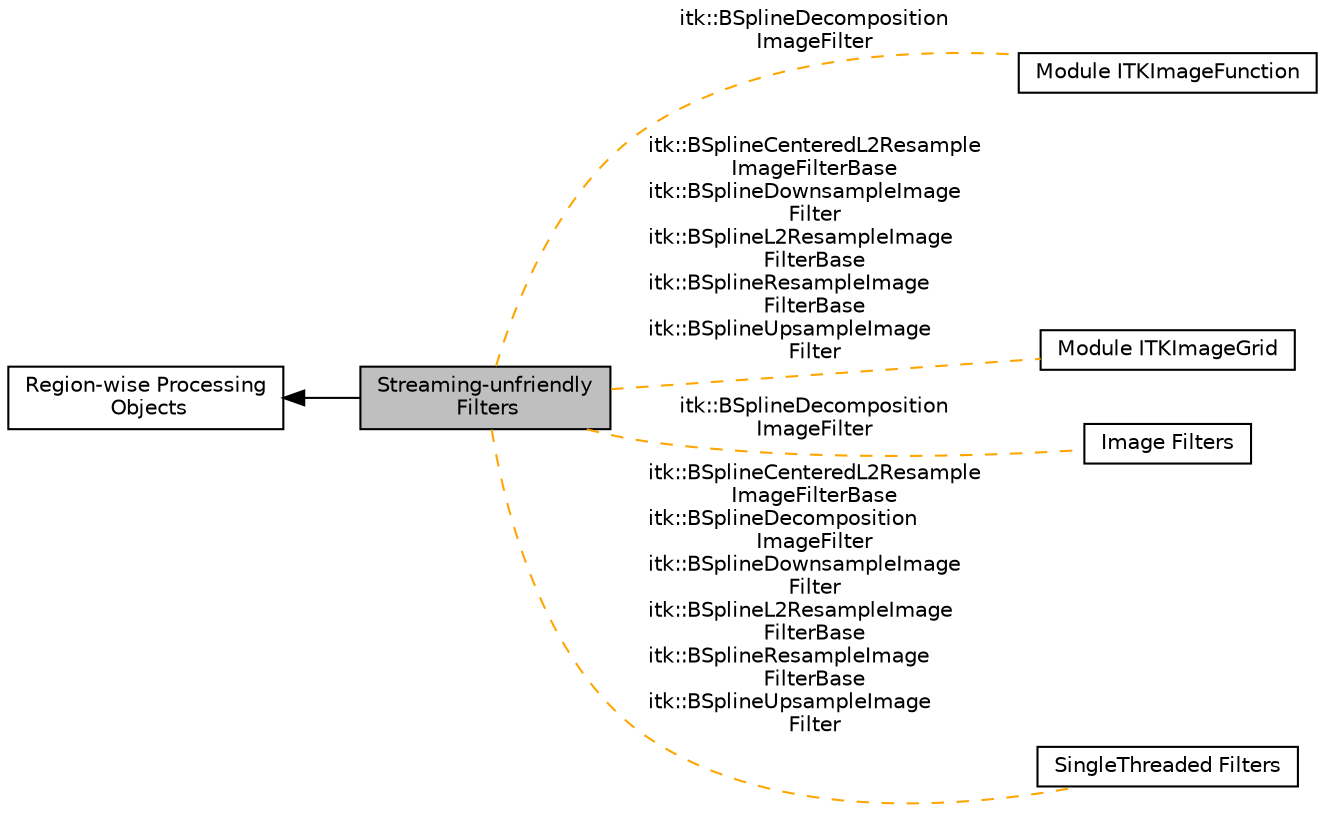 digraph "Streaming-unfriendly Filters"
{
  edge [fontname="Helvetica",fontsize="10",labelfontname="Helvetica",labelfontsize="10"];
  node [fontname="Helvetica",fontsize="10",shape=box];
  rankdir=LR;
  Node1 [label="Streaming-unfriendly\l Filters",height=0.2,width=0.4,color="black", fillcolor="grey75", style="filled", fontcolor="black",tooltip=" "];
  Node6 [label="Module ITKImageFunction",height=0.2,width=0.4,color="black", fillcolor="white", style="filled",URL="$group__ITKImageFunction.html",tooltip=" "];
  Node4 [label="Module ITKImageGrid",height=0.2,width=0.4,color="black", fillcolor="white", style="filled",URL="$group__ITKImageGrid.html",tooltip=" "];
  Node5 [label="Image Filters",height=0.2,width=0.4,color="black", fillcolor="white", style="filled",URL="$group__ImageFilters.html",tooltip=" "];
  Node3 [label="SingleThreaded Filters",height=0.2,width=0.4,color="black", fillcolor="white", style="filled",URL="$group__SingleThreaded.html",tooltip=" "];
  Node2 [label="Region-wise Processing\l Objects",height=0.2,width=0.4,color="black", fillcolor="white", style="filled",URL="$group__StreamingGroup.html",tooltip=" "];
  Node2->Node1 [shape=plaintext, dir="back", style="solid"];
  Node1->Node3 [shape=plaintext, label="itk::BSplineCenteredL2Resample\lImageFilterBase\nitk::BSplineDecomposition\lImageFilter\nitk::BSplineDownsampleImage\lFilter\nitk::BSplineL2ResampleImage\lFilterBase\nitk::BSplineResampleImage\lFilterBase\nitk::BSplineUpsampleImage\lFilter", color="orange", dir="none", style="dashed"];
  Node1->Node4 [shape=plaintext, label="itk::BSplineCenteredL2Resample\lImageFilterBase\nitk::BSplineDownsampleImage\lFilter\nitk::BSplineL2ResampleImage\lFilterBase\nitk::BSplineResampleImage\lFilterBase\nitk::BSplineUpsampleImage\lFilter", color="orange", dir="none", style="dashed"];
  Node1->Node5 [shape=plaintext, label="itk::BSplineDecomposition\lImageFilter", color="orange", dir="none", style="dashed"];
  Node1->Node6 [shape=plaintext, label="itk::BSplineDecomposition\lImageFilter", color="orange", dir="none", style="dashed"];
}
